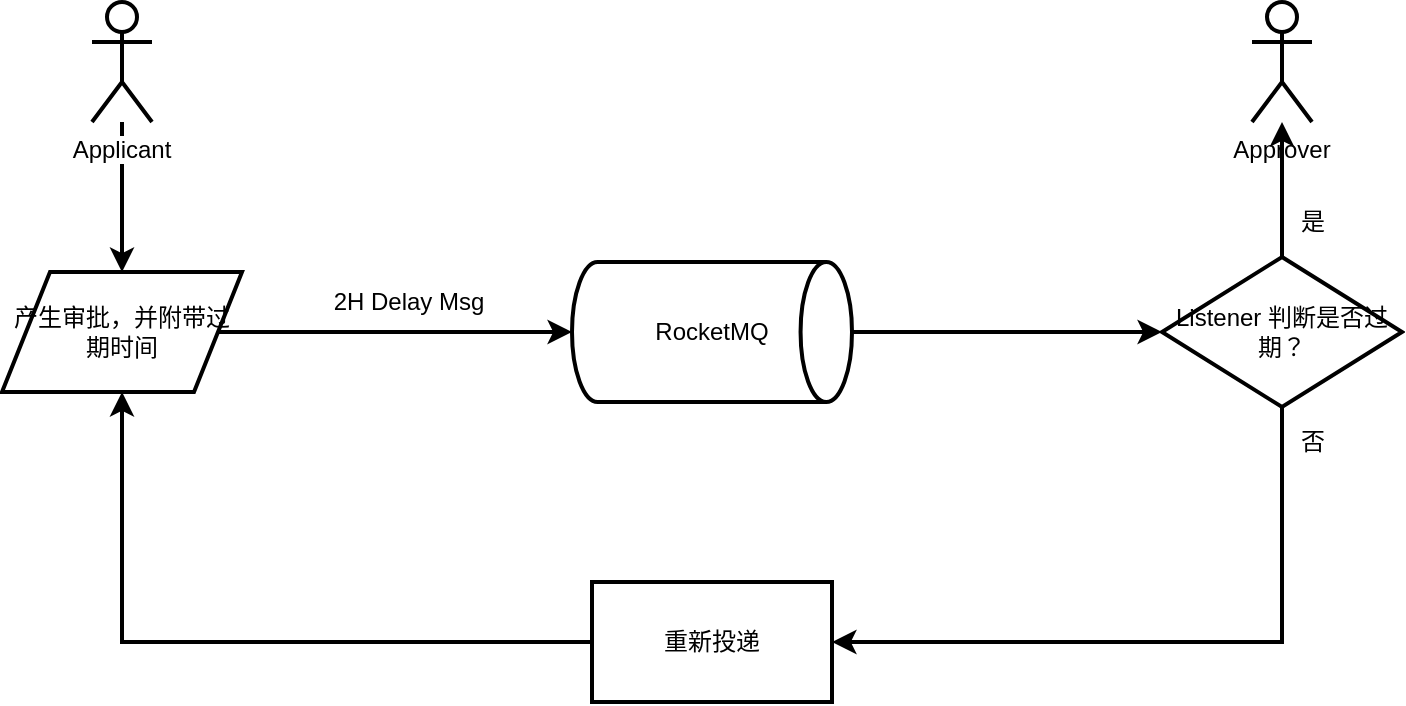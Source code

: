 <mxfile version="21.1.2" type="github">
  <diagram name="第 1 页" id="KVLlsTH6JfyhYvVns7Bs">
    <mxGraphModel dx="1434" dy="828" grid="1" gridSize="10" guides="1" tooltips="1" connect="1" arrows="1" fold="1" page="1" pageScale="1" pageWidth="827" pageHeight="1169" math="0" shadow="0">
      <root>
        <mxCell id="0" />
        <mxCell id="1" parent="0" />
        <mxCell id="w7_L6hL2PebA5VUntDRN-1" style="edgeStyle=orthogonalEdgeStyle;rounded=0;orthogonalLoop=1;jettySize=auto;html=1;entryX=0;entryY=0.5;entryDx=0;entryDy=0;strokeWidth=2;" edge="1" parent="1" source="w7_L6hL2PebA5VUntDRN-2" target="w7_L6hL2PebA5VUntDRN-11">
          <mxGeometry relative="1" as="geometry">
            <mxPoint x="655" y="415" as="targetPoint" />
          </mxGeometry>
        </mxCell>
        <mxCell id="w7_L6hL2PebA5VUntDRN-2" value="RocketMQ" style="shape=mxgraph.flowchart.direct_data;html=1;strokeWidth=2;whiteSpace=wrap;" vertex="1" diagramName="DirectData" diagramCategory="Flowchart" parent="1">
          <mxGeometry x="360" y="380" width="140" height="70" as="geometry" />
        </mxCell>
        <mxCell id="w7_L6hL2PebA5VUntDRN-3" value="" style="edgeStyle=orthogonalEdgeStyle;rounded=0;orthogonalLoop=1;jettySize=auto;html=1;strokeWidth=2;" edge="1" parent="1" source="w7_L6hL2PebA5VUntDRN-4" target="w7_L6hL2PebA5VUntDRN-7">
          <mxGeometry relative="1" as="geometry" />
        </mxCell>
        <mxCell id="w7_L6hL2PebA5VUntDRN-4" value="Applicant&lt;br /&gt;" style="shape=umlActor;verticalLabelPosition=bottom;labelBackgroundColor=#ffffff;verticalAlign=top;html=1;outlineConnect=0;whiteSpace=wrap;strokeWidth=2;" vertex="1" diagramName="Actor" diagramCategory="general" parent="1">
          <mxGeometry x="120" y="250" width="30" height="60" as="geometry" />
        </mxCell>
        <mxCell id="w7_L6hL2PebA5VUntDRN-5" value="Approver" style="shape=umlActor;verticalLabelPosition=bottom;labelBackgroundColor=#ffffff;verticalAlign=top;html=1;outlineConnect=0;whiteSpace=wrap;strokeWidth=2;" vertex="1" diagramName="Actor" diagramCategory="general" parent="1">
          <mxGeometry x="700" y="250" width="30" height="60" as="geometry" />
        </mxCell>
        <mxCell id="w7_L6hL2PebA5VUntDRN-6" style="edgeStyle=orthogonalEdgeStyle;rounded=0;orthogonalLoop=1;jettySize=auto;html=1;entryX=0;entryY=0.5;entryDx=0;entryDy=0;entryPerimeter=0;strokeWidth=2;" edge="1" parent="1" source="w7_L6hL2PebA5VUntDRN-7" target="w7_L6hL2PebA5VUntDRN-2">
          <mxGeometry relative="1" as="geometry" />
        </mxCell>
        <mxCell id="w7_L6hL2PebA5VUntDRN-7" value="产生审批，并附带过期时间" style="shape=parallelogram;perimeter=parallelogramPerimeter;html=1;whiteSpace=wrap;strokeWidth=2;" vertex="1" diagramName="Parallelogram" diagramCategory="general" parent="1">
          <mxGeometry x="75" y="385" width="120" height="60" as="geometry" />
        </mxCell>
        <mxCell id="w7_L6hL2PebA5VUntDRN-8" value="2H Delay Msg" style="text;html=1;align=center;verticalAlign=middle;resizable=0;points=[];autosize=1;strokeWidth=2;" vertex="1" parent="1">
          <mxGeometry x="258" y="390" width="40" height="20" as="geometry" />
        </mxCell>
        <mxCell id="w7_L6hL2PebA5VUntDRN-9" style="edgeStyle=orthogonalEdgeStyle;rounded=0;orthogonalLoop=1;jettySize=auto;html=1;entryX=1;entryY=0.5;entryDx=0;entryDy=0;strokeWidth=2;" edge="1" parent="1" source="w7_L6hL2PebA5VUntDRN-11" target="w7_L6hL2PebA5VUntDRN-13">
          <mxGeometry relative="1" as="geometry">
            <Array as="points">
              <mxPoint x="715" y="570" />
            </Array>
          </mxGeometry>
        </mxCell>
        <mxCell id="w7_L6hL2PebA5VUntDRN-10" style="edgeStyle=orthogonalEdgeStyle;rounded=0;orthogonalLoop=1;jettySize=auto;html=1;strokeWidth=2;" edge="1" parent="1" source="w7_L6hL2PebA5VUntDRN-11" target="w7_L6hL2PebA5VUntDRN-5">
          <mxGeometry relative="1" as="geometry" />
        </mxCell>
        <mxCell id="w7_L6hL2PebA5VUntDRN-11" value="&lt;span style&gt;Listener 判断是否过期？&lt;/span&gt;" style="rhombus;html=1;whiteSpace=wrap;strokeWidth=2;" vertex="1" diagramName="Diamond" diagramCategory="general" parent="1">
          <mxGeometry x="655" y="377.5" width="120" height="75" as="geometry" />
        </mxCell>
        <mxCell id="w7_L6hL2PebA5VUntDRN-12" style="edgeStyle=orthogonalEdgeStyle;rounded=0;orthogonalLoop=1;jettySize=auto;html=1;entryX=0.5;entryY=1;entryDx=0;entryDy=0;strokeWidth=2;" edge="1" parent="1" source="w7_L6hL2PebA5VUntDRN-13" target="w7_L6hL2PebA5VUntDRN-7">
          <mxGeometry relative="1" as="geometry" />
        </mxCell>
        <mxCell id="w7_L6hL2PebA5VUntDRN-13" value="重新投递" style="rounded=0;html=1;whiteSpace=wrap;strokeWidth=2;" vertex="1" diagramName="Rectangle" diagramCategory="general" parent="1">
          <mxGeometry x="370" y="540" width="120" height="60" as="geometry" />
        </mxCell>
        <mxCell id="w7_L6hL2PebA5VUntDRN-14" value="否" style="text;html=1;align=center;verticalAlign=middle;resizable=0;points=[];autosize=1;strokeWidth=2;" vertex="1" parent="1">
          <mxGeometry x="710" y="460" width="40" height="20" as="geometry" />
        </mxCell>
        <mxCell id="w7_L6hL2PebA5VUntDRN-15" value="是" style="text;html=1;align=center;verticalAlign=middle;resizable=0;points=[];autosize=1;strokeWidth=2;" vertex="1" parent="1">
          <mxGeometry x="710" y="350" width="40" height="20" as="geometry" />
        </mxCell>
      </root>
    </mxGraphModel>
  </diagram>
</mxfile>
